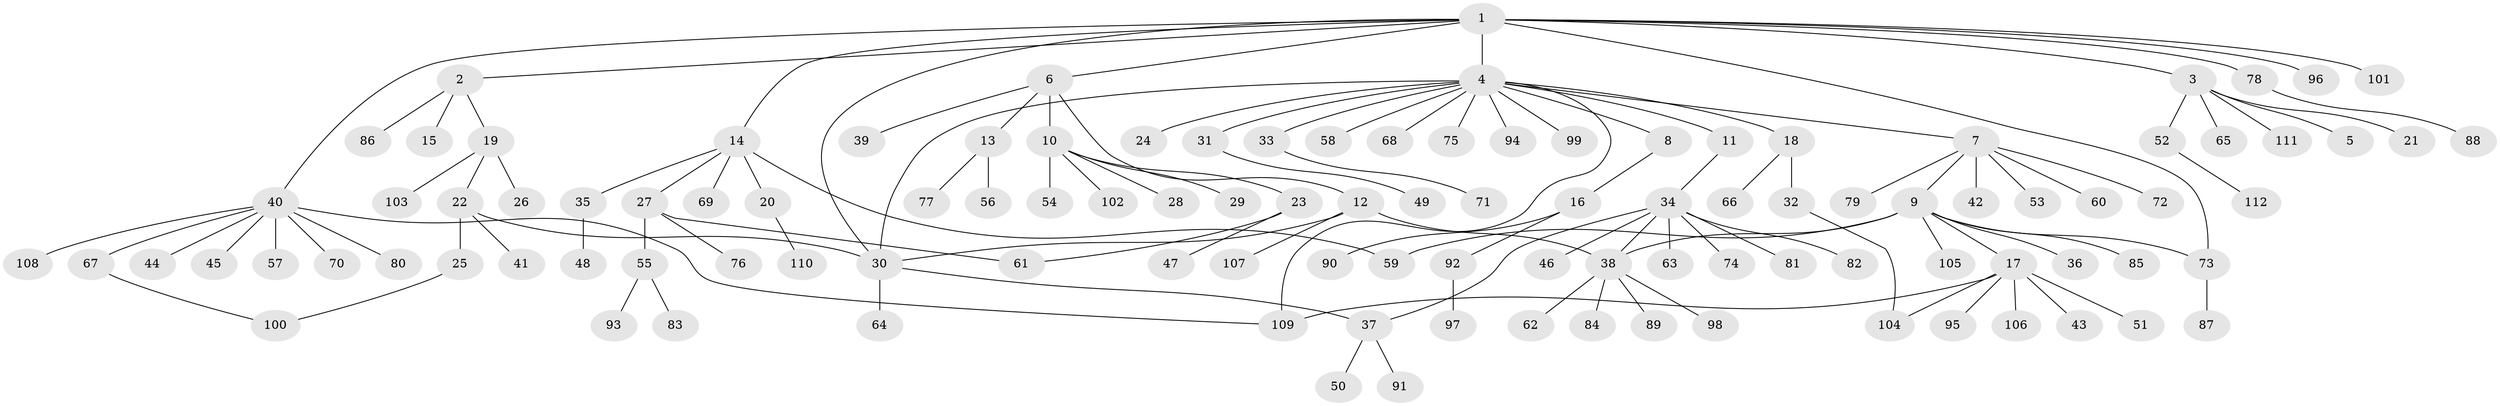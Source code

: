 // Generated by graph-tools (version 1.1) at 2025/11/02/27/25 16:11:10]
// undirected, 112 vertices, 124 edges
graph export_dot {
graph [start="1"]
  node [color=gray90,style=filled];
  1;
  2;
  3;
  4;
  5;
  6;
  7;
  8;
  9;
  10;
  11;
  12;
  13;
  14;
  15;
  16;
  17;
  18;
  19;
  20;
  21;
  22;
  23;
  24;
  25;
  26;
  27;
  28;
  29;
  30;
  31;
  32;
  33;
  34;
  35;
  36;
  37;
  38;
  39;
  40;
  41;
  42;
  43;
  44;
  45;
  46;
  47;
  48;
  49;
  50;
  51;
  52;
  53;
  54;
  55;
  56;
  57;
  58;
  59;
  60;
  61;
  62;
  63;
  64;
  65;
  66;
  67;
  68;
  69;
  70;
  71;
  72;
  73;
  74;
  75;
  76;
  77;
  78;
  79;
  80;
  81;
  82;
  83;
  84;
  85;
  86;
  87;
  88;
  89;
  90;
  91;
  92;
  93;
  94;
  95;
  96;
  97;
  98;
  99;
  100;
  101;
  102;
  103;
  104;
  105;
  106;
  107;
  108;
  109;
  110;
  111;
  112;
  1 -- 2;
  1 -- 3;
  1 -- 4;
  1 -- 6;
  1 -- 14;
  1 -- 30;
  1 -- 40;
  1 -- 73;
  1 -- 78;
  1 -- 96;
  1 -- 101;
  2 -- 15;
  2 -- 19;
  2 -- 86;
  3 -- 5;
  3 -- 21;
  3 -- 52;
  3 -- 65;
  3 -- 111;
  4 -- 7;
  4 -- 8;
  4 -- 11;
  4 -- 18;
  4 -- 24;
  4 -- 30;
  4 -- 31;
  4 -- 33;
  4 -- 58;
  4 -- 68;
  4 -- 75;
  4 -- 94;
  4 -- 99;
  4 -- 109;
  6 -- 10;
  6 -- 12;
  6 -- 13;
  6 -- 39;
  7 -- 9;
  7 -- 42;
  7 -- 53;
  7 -- 60;
  7 -- 72;
  7 -- 79;
  8 -- 16;
  9 -- 17;
  9 -- 36;
  9 -- 38;
  9 -- 59;
  9 -- 73;
  9 -- 85;
  9 -- 105;
  10 -- 23;
  10 -- 28;
  10 -- 29;
  10 -- 54;
  10 -- 102;
  11 -- 34;
  12 -- 30;
  12 -- 38;
  12 -- 107;
  13 -- 56;
  13 -- 77;
  14 -- 20;
  14 -- 27;
  14 -- 35;
  14 -- 59;
  14 -- 69;
  16 -- 90;
  16 -- 92;
  17 -- 43;
  17 -- 51;
  17 -- 95;
  17 -- 104;
  17 -- 106;
  17 -- 109;
  18 -- 32;
  18 -- 66;
  19 -- 22;
  19 -- 26;
  19 -- 103;
  20 -- 110;
  22 -- 25;
  22 -- 30;
  22 -- 41;
  23 -- 47;
  23 -- 61;
  25 -- 100;
  27 -- 55;
  27 -- 61;
  27 -- 76;
  30 -- 37;
  30 -- 64;
  31 -- 49;
  32 -- 104;
  33 -- 71;
  34 -- 37;
  34 -- 38;
  34 -- 46;
  34 -- 63;
  34 -- 74;
  34 -- 81;
  34 -- 82;
  35 -- 48;
  37 -- 50;
  37 -- 91;
  38 -- 62;
  38 -- 84;
  38 -- 89;
  38 -- 98;
  40 -- 44;
  40 -- 45;
  40 -- 57;
  40 -- 67;
  40 -- 70;
  40 -- 80;
  40 -- 108;
  40 -- 109;
  52 -- 112;
  55 -- 83;
  55 -- 93;
  67 -- 100;
  73 -- 87;
  78 -- 88;
  92 -- 97;
}
